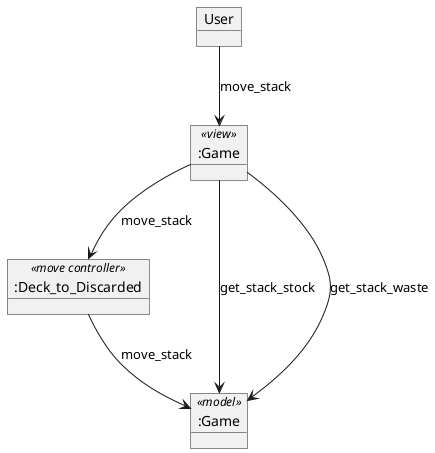 @startuml

object User

object ":Game" as game_view <<view>> {

}

object ":Deck_to_Discarded" as Deck_to_Discarded <<move controller>> {

}

object ":Game" as game_model <<model>> {

}

User -down-> game_view: move_stack

game_view --> Deck_to_Discarded: move_stack

game_view -down-> game_model: get_stack_stock
game_view -down-> game_model: get_stack_waste

Deck_to_Discarded --> game_model: move_stack

@enduml
